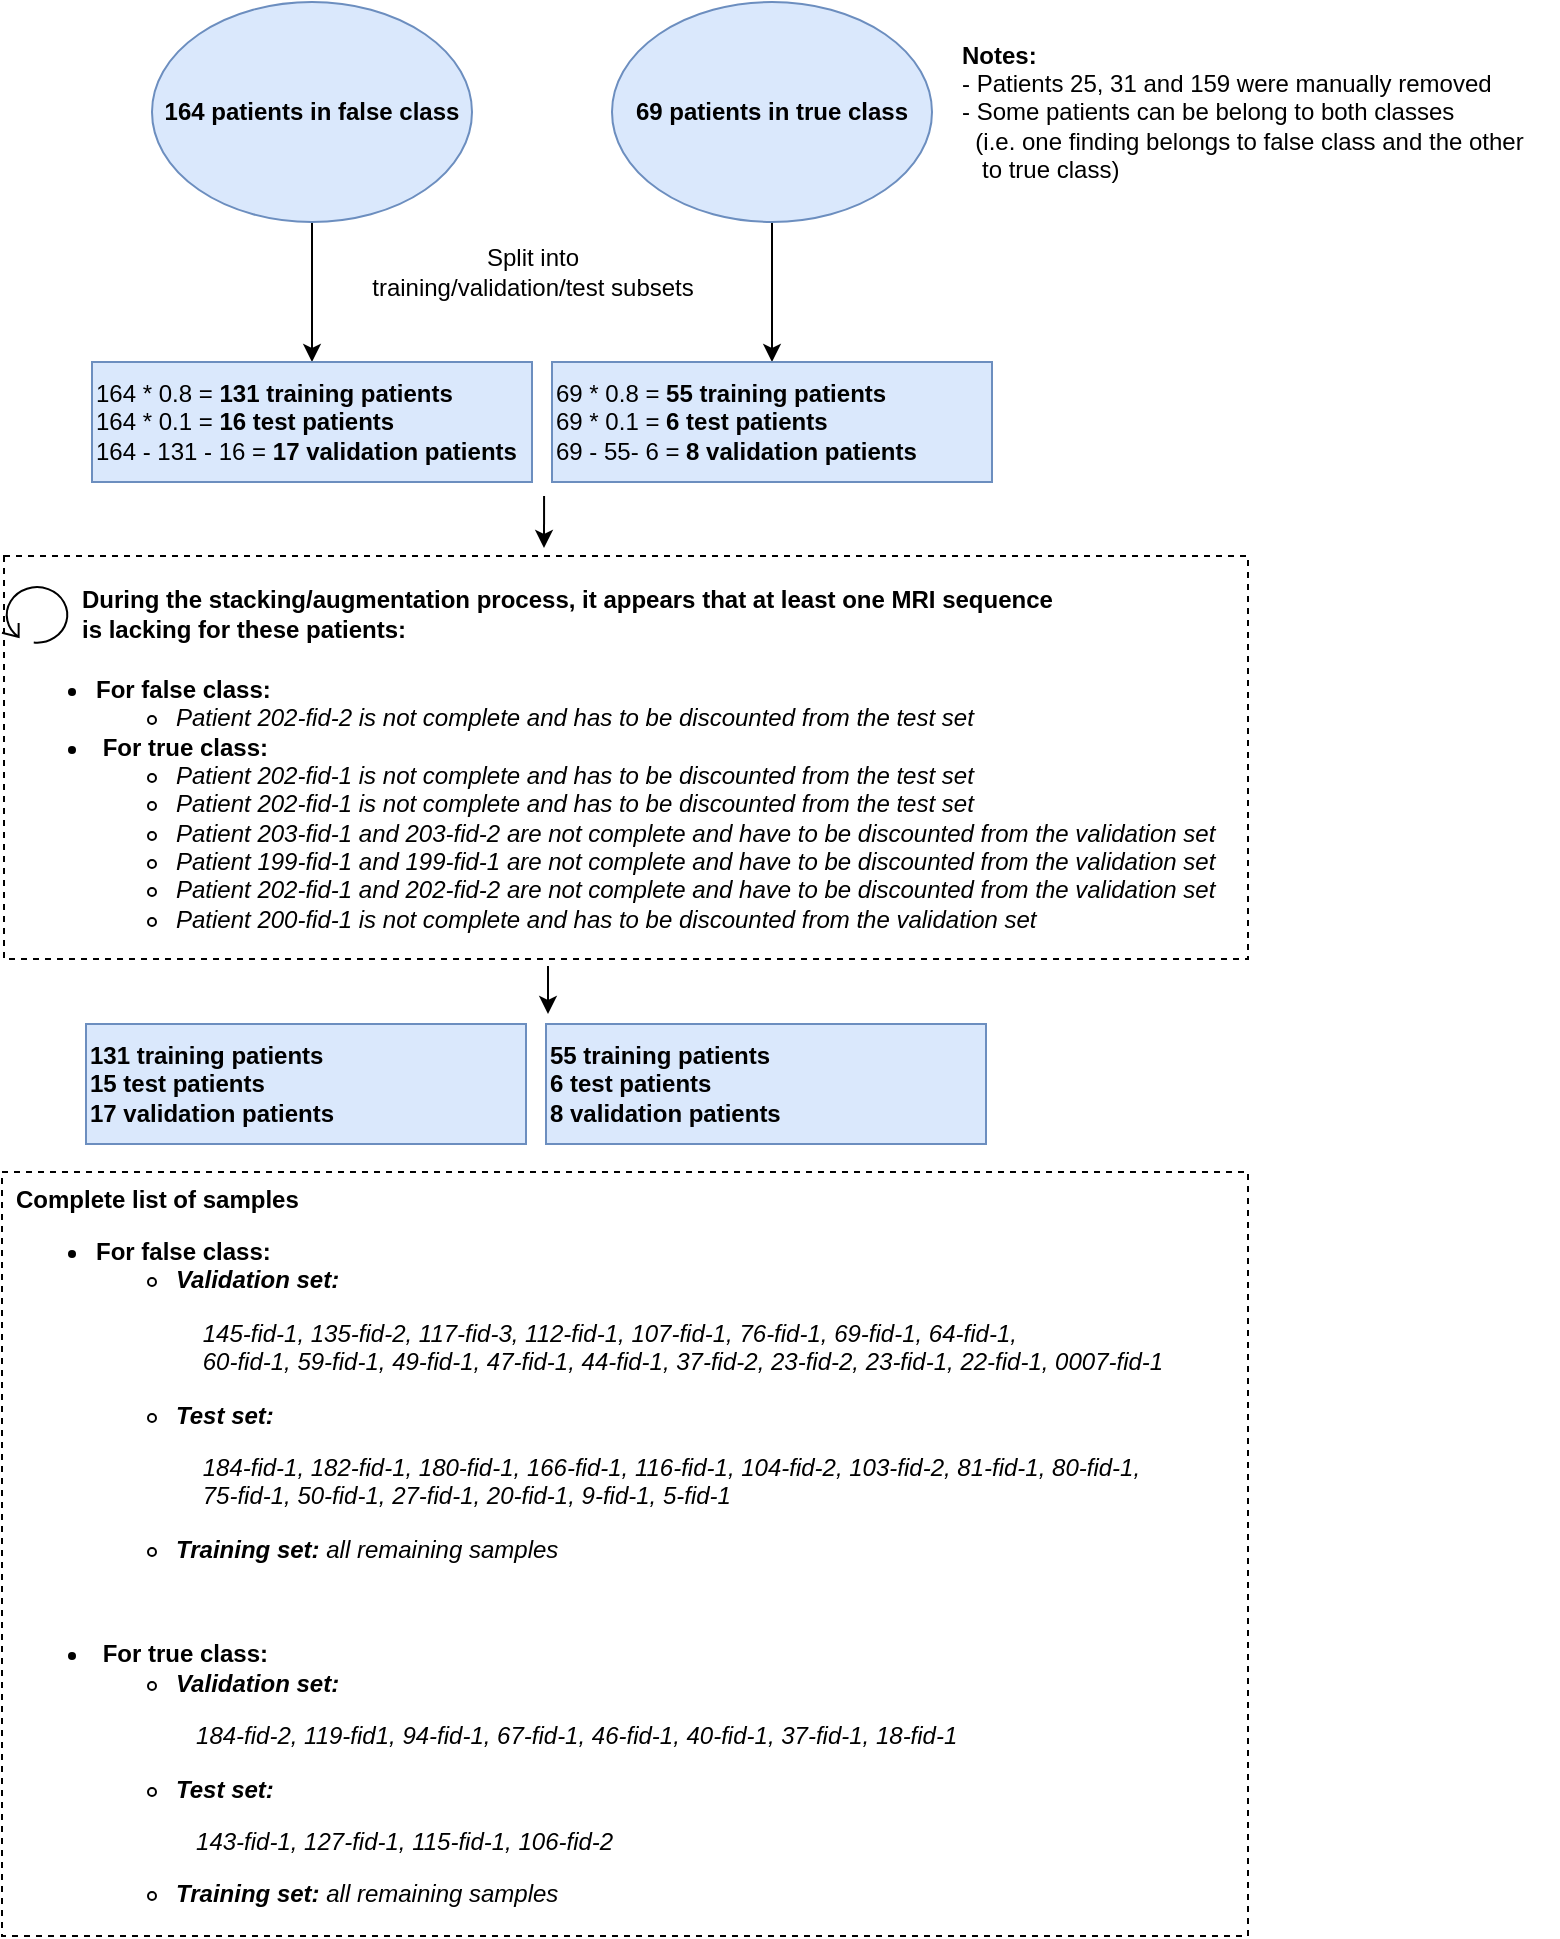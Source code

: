 <mxfile version="12.8.0" type="device"><diagram id="nuf4tR9KSPB1I1JbJZq6" name="Page-1"><mxGraphModel dx="1410" dy="728" grid="0" gridSize="10" guides="1" tooltips="1" connect="1" arrows="1" fold="1" page="1" pageScale="1" pageWidth="827" pageHeight="1169" math="0" shadow="0"><root><mxCell id="0"/><mxCell id="1" parent="0"/><mxCell id="O1R5RWDLm7pMYvYnzlYt-13" style="edgeStyle=orthogonalEdgeStyle;rounded=0;orthogonalLoop=1;jettySize=auto;html=1;exitX=0.5;exitY=1;exitDx=0;exitDy=0;" edge="1" parent="1" source="O1R5RWDLm7pMYvYnzlYt-10"><mxGeometry relative="1" as="geometry"><mxPoint x="157" y="210" as="targetPoint"/></mxGeometry></mxCell><mxCell id="O1R5RWDLm7pMYvYnzlYt-10" value="&lt;b&gt;164 patients in false class&lt;/b&gt;" style="ellipse;whiteSpace=wrap;html=1;fillColor=#dae8fc;strokeColor=#6c8ebf;" vertex="1" parent="1"><mxGeometry x="77" y="30" width="160" height="110" as="geometry"/></mxCell><mxCell id="O1R5RWDLm7pMYvYnzlYt-14" style="edgeStyle=orthogonalEdgeStyle;rounded=0;orthogonalLoop=1;jettySize=auto;html=1;exitX=0.5;exitY=1;exitDx=0;exitDy=0;" edge="1" parent="1" source="O1R5RWDLm7pMYvYnzlYt-11"><mxGeometry relative="1" as="geometry"><mxPoint x="387" y="210" as="targetPoint"/></mxGeometry></mxCell><mxCell id="O1R5RWDLm7pMYvYnzlYt-11" value="&lt;b&gt;69 patients in true class&lt;/b&gt;" style="ellipse;whiteSpace=wrap;html=1;fillColor=#dae8fc;strokeColor=#6c8ebf;" vertex="1" parent="1"><mxGeometry x="307" y="30" width="160" height="110" as="geometry"/></mxCell><mxCell id="O1R5RWDLm7pMYvYnzlYt-12" value="&lt;div align=&quot;left&quot;&gt;&lt;b&gt;Notes: &lt;/b&gt;&lt;br&gt;&lt;/div&gt;&lt;div align=&quot;left&quot;&gt;- Patients 25, 31 and 159 were manually removed&lt;/div&gt;&lt;div align=&quot;left&quot;&gt;- Some patients can be belong to both classes&lt;/div&gt;&lt;div align=&quot;left&quot;&gt;&amp;nbsp; (i.e. one finding belongs to false class and the other&lt;/div&gt;&lt;div align=&quot;left&quot;&gt;&amp;nbsp;&amp;nbsp; to true class)&lt;br&gt;&lt;/div&gt;" style="text;html=1;align=left;verticalAlign=middle;resizable=0;points=[];autosize=1;" vertex="1" parent="1"><mxGeometry x="480" y="45" width="300" height="80" as="geometry"/></mxCell><mxCell id="O1R5RWDLm7pMYvYnzlYt-16" value="&lt;div&gt;Split into &lt;br&gt;&lt;/div&gt;&lt;div&gt;training/validation/test subsets&lt;/div&gt;" style="text;html=1;align=center;verticalAlign=middle;resizable=0;points=[];autosize=1;" vertex="1" parent="1"><mxGeometry x="177" y="150" width="180" height="30" as="geometry"/></mxCell><mxCell id="O1R5RWDLm7pMYvYnzlYt-18" value="&lt;div align=&quot;left&quot;&gt;&lt;br&gt;&lt;/div&gt;&lt;div align=&quot;left&quot;&gt;&lt;br&gt;&lt;/div&gt;&lt;div align=&quot;left&quot;&gt;164 * 0.8 = &lt;b&gt;131 training patients&lt;/b&gt;&lt;/div&gt;&lt;div align=&quot;left&quot;&gt;164 * 0.1 = &lt;b&gt;16 test patients&lt;/b&gt;&lt;/div&gt;&lt;div align=&quot;left&quot;&gt;164 - 131 - 16 = &lt;b&gt;17 validation patients&lt;/b&gt;&lt;br&gt;&lt;/div&gt;&lt;div align=&quot;left&quot;&gt;&lt;br&gt;&lt;br&gt;&lt;/div&gt;" style="rounded=0;whiteSpace=wrap;html=1;align=left;fillColor=#dae8fc;strokeColor=#6c8ebf;" vertex="1" parent="1"><mxGeometry x="47" y="210" width="220" height="60" as="geometry"/></mxCell><mxCell id="O1R5RWDLm7pMYvYnzlYt-19" value="&lt;div align=&quot;left&quot;&gt;&lt;br&gt;&lt;/div&gt;&lt;div align=&quot;left&quot;&gt;&lt;br&gt;&lt;/div&gt;&lt;div align=&quot;left&quot;&gt;69 * 0.8 = &lt;b&gt;55 training patients&lt;/b&gt;&lt;/div&gt;&lt;div align=&quot;left&quot;&gt;69 * 0.1 = &lt;b&gt;6 test patients&lt;/b&gt;&lt;/div&gt;&lt;div align=&quot;left&quot;&gt;69 - 55- 6 = &lt;b&gt;8 validation patients&lt;/b&gt;&lt;br&gt;&lt;/div&gt;&lt;div align=&quot;left&quot;&gt;&lt;br&gt;&lt;br&gt;&lt;/div&gt;" style="rounded=0;whiteSpace=wrap;html=1;align=left;fillColor=#dae8fc;strokeColor=#6c8ebf;" vertex="1" parent="1"><mxGeometry x="277" y="210" width="220" height="60" as="geometry"/></mxCell><mxCell id="O1R5RWDLm7pMYvYnzlYt-20" value="" style="shape=mxgraph.bpmn.loop;html=1;outlineConnect=0;" vertex="1" parent="1"><mxGeometry x="2" y="321" width="34" height="30" as="geometry"/></mxCell><mxCell id="O1R5RWDLm7pMYvYnzlYt-21" value="&lt;div align=&quot;left&quot;&gt;&lt;b&gt;During the stacking/augmentation process, it appears that at least one MRI sequence&lt;/b&gt;&lt;/div&gt;&lt;div align=&quot;left&quot;&gt;&lt;b&gt; is lacking for these patients:&lt;/b&gt;&lt;/div&gt;" style="text;html=1;align=left;verticalAlign=middle;resizable=0;points=[];autosize=1;" vertex="1" parent="1"><mxGeometry x="40" y="321" width="500" height="30" as="geometry"/></mxCell><mxCell id="O1R5RWDLm7pMYvYnzlYt-22" value="&lt;div align=&quot;left&quot;&gt;&lt;ul&gt;&lt;li&gt;&lt;div&gt;&lt;b&gt;For false class:&lt;/b&gt;&lt;/div&gt;&lt;/li&gt;&lt;ul&gt;&lt;li&gt;&lt;i&gt;Patient 202-fid-2 is not complete and has to be discounted from the test set&lt;/i&gt;&lt;br&gt;&lt;/li&gt;&lt;/ul&gt;&lt;li&gt;&lt;div&gt;&lt;b&gt;&amp;nbsp;For true class:&lt;/b&gt;&lt;/div&gt;&lt;/li&gt;&lt;ul&gt;&lt;li&gt;&lt;i&gt;Patient 202-fid-1 is not complete and has to be discounted from the test set&lt;/i&gt;&lt;/li&gt;&lt;li&gt;&lt;i&gt;Patient 202-fid-1 is not complete and has to be discounted from the test set&lt;/i&gt;&lt;/li&gt;&lt;li&gt;&lt;div&gt;&lt;i&gt;Patient 203-fid-1 and 203-fid-2 are not complete and have to be discounted from the validation set&lt;/i&gt;&lt;/div&gt;&lt;/li&gt;&lt;li&gt;&lt;div&gt;&lt;i&gt;Patient 199-fid-1 and 199-fid-1 are not complete and have to be discounted from the validation set&lt;/i&gt;&lt;/div&gt;&lt;/li&gt;&lt;li&gt;&lt;div&gt;&lt;i&gt;Patient 202-fid-1 and 202-fid-2 are not complete and have to be discounted from the validation set&lt;/i&gt;&lt;/div&gt;&lt;/li&gt;&lt;li&gt;&lt;div&gt;&lt;i&gt;Patient 200-fid-1 is not complete and has to be discounted from the validation set&lt;/i&gt;&lt;br&gt;&lt;/div&gt;&lt;/li&gt;&lt;/ul&gt;&lt;/ul&gt;&lt;/div&gt;" style="text;html=1;align=left;verticalAlign=middle;resizable=0;points=[];autosize=1;" vertex="1" parent="1"><mxGeometry x="7" y="351" width="630" height="160" as="geometry"/></mxCell><mxCell id="O1R5RWDLm7pMYvYnzlYt-23" value="" style="endArrow=classic;html=1;exitX=-0.018;exitY=1.117;exitDx=0;exitDy=0;exitPerimeter=0;" edge="1" parent="1" source="O1R5RWDLm7pMYvYnzlYt-19"><mxGeometry width="50" height="50" relative="1" as="geometry"><mxPoint x="230" y="280" as="sourcePoint"/><mxPoint x="273" y="303" as="targetPoint"/></mxGeometry></mxCell><mxCell id="O1R5RWDLm7pMYvYnzlYt-26" value="&lt;div align=&quot;left&quot;&gt;&lt;br&gt;&lt;/div&gt;&lt;div align=&quot;left&quot;&gt;&lt;br&gt;&lt;/div&gt;&lt;div align=&quot;left&quot;&gt;&lt;b&gt;131 training patients&lt;/b&gt;&lt;/div&gt;&lt;div align=&quot;left&quot;&gt;&lt;b&gt;15 test patients&lt;/b&gt;&lt;/div&gt;&lt;div align=&quot;left&quot;&gt;&lt;b&gt;17 validation patients&lt;/b&gt;&lt;br&gt;&lt;/div&gt;&lt;div align=&quot;left&quot;&gt;&lt;br&gt;&lt;br&gt;&lt;/div&gt;" style="rounded=0;whiteSpace=wrap;html=1;align=left;fillColor=#dae8fc;strokeColor=#6c8ebf;" vertex="1" parent="1"><mxGeometry x="44" y="541" width="220" height="60" as="geometry"/></mxCell><mxCell id="O1R5RWDLm7pMYvYnzlYt-27" value="&lt;div align=&quot;left&quot;&gt;&lt;br&gt;&lt;/div&gt;&lt;div align=&quot;left&quot;&gt;&lt;br&gt;&lt;/div&gt;&lt;div align=&quot;left&quot;&gt;&lt;b&gt;55 training patients&lt;/b&gt;&lt;/div&gt;&lt;div align=&quot;left&quot;&gt;&lt;b&gt;6 test patients&lt;/b&gt;&lt;/div&gt;&lt;div align=&quot;left&quot;&gt;&lt;b&gt;8 validation patients&lt;/b&gt;&lt;br&gt;&lt;/div&gt;&lt;div align=&quot;left&quot;&gt;&lt;br&gt;&lt;br&gt;&lt;/div&gt;" style="rounded=0;whiteSpace=wrap;html=1;align=left;fillColor=#dae8fc;strokeColor=#6c8ebf;" vertex="1" parent="1"><mxGeometry x="274" y="541" width="220" height="60" as="geometry"/></mxCell><mxCell id="O1R5RWDLm7pMYvYnzlYt-34" value="" style="endArrow=classic;html=1;" edge="1" parent="1"><mxGeometry width="50" height="50" relative="1" as="geometry"><mxPoint x="275" y="512" as="sourcePoint"/><mxPoint x="275" y="536" as="targetPoint"/></mxGeometry></mxCell><mxCell id="O1R5RWDLm7pMYvYnzlYt-38" value="&lt;div align=&quot;left&quot;&gt;&lt;br&gt;&lt;/div&gt;&lt;div align=&quot;left&quot;&gt;&lt;b&gt;Complete list of samples&lt;/b&gt;&lt;br&gt;&lt;ul&gt;&lt;li&gt;&lt;div&gt;&lt;b&gt;For false class:&lt;/b&gt;&lt;/div&gt;&lt;/li&gt;&lt;ul&gt;&lt;li&gt;&lt;i&gt;&lt;b&gt;Validation set: &lt;/b&gt;&lt;br&gt;&lt;/i&gt;&lt;/li&gt;&lt;/ul&gt;&lt;/ul&gt;&lt;i&gt;&amp;nbsp;&amp;nbsp;&amp;nbsp;&amp;nbsp;&amp;nbsp;&amp;nbsp;&amp;nbsp;&amp;nbsp;&amp;nbsp;&amp;nbsp;&amp;nbsp;&amp;nbsp;&amp;nbsp;&amp;nbsp;&amp;nbsp;&amp;nbsp;&amp;nbsp;&amp;nbsp;&amp;nbsp;&amp;nbsp;&amp;nbsp;&amp;nbsp;&amp;nbsp;&amp;nbsp;&amp;nbsp;&amp;nbsp;&amp;nbsp; 145-fid-1, 135-fid-2, 117-fid-3, 112-fid-1, 107-fid-1, 76-fid-1, 69-fid-1, 64-fid-1,&lt;/i&gt;&lt;br&gt;&lt;i&gt;&amp;nbsp; &amp;nbsp; &amp;nbsp; &amp;nbsp; &amp;nbsp; &amp;nbsp; &amp;nbsp; &amp;nbsp; &amp;nbsp; &amp;nbsp; &amp;nbsp; &amp;nbsp; &amp;nbsp; &amp;nbsp; 60-fid-1, 59-fid-1, 49-fid-1, 47-fid-1, 44-fid-1, 37-fid-2, 23-fid-2, 23-fid-1, 22-fid-1, 0007-fid-1 &lt;br&gt;&lt;/i&gt;&lt;ul&gt;&lt;ul&gt;&lt;li&gt;&lt;i&gt;&lt;b&gt;Test set: &lt;/b&gt;&lt;br&gt;&lt;/i&gt;&lt;/li&gt;&lt;/ul&gt;&lt;/ul&gt;&lt;i&gt;&amp;nbsp;&amp;nbsp;&amp;nbsp;&amp;nbsp;&amp;nbsp;&amp;nbsp;&amp;nbsp;&amp;nbsp;&amp;nbsp;&amp;nbsp;&amp;nbsp;&amp;nbsp;&amp;nbsp;&amp;nbsp;&amp;nbsp;&amp;nbsp;&amp;nbsp;&amp;nbsp;&amp;nbsp;&amp;nbsp;&amp;nbsp;&amp;nbsp;&amp;nbsp;&amp;nbsp;&amp;nbsp;&amp;nbsp;&amp;nbsp; 184-fid-1, 182-fid-1, 180-fid-1, 166-fid-1, 116-fid-1, 104-fid-2, 103-fid-2, 81-fid-1, 80-fid-1,&lt;/i&gt;&lt;/div&gt;&lt;div align=&quot;left&quot;&gt;&lt;i&gt;&amp;nbsp;&amp;nbsp;&amp;nbsp;&amp;nbsp;&amp;nbsp;&amp;nbsp;&amp;nbsp;&amp;nbsp;&amp;nbsp;&amp;nbsp;&amp;nbsp;&amp;nbsp;&amp;nbsp;&amp;nbsp;&amp;nbsp;&amp;nbsp;&amp;nbsp;&amp;nbsp;&amp;nbsp;&amp;nbsp;&amp;nbsp;&amp;nbsp;&amp;nbsp;&amp;nbsp;&amp;nbsp;&amp;nbsp;&amp;nbsp; 75-fid-1, 50-fid-1, 27-fid-1, 20-fid-1, 9-fid-1, 5-fid-1 &lt;br&gt;&lt;/i&gt;&lt;ul&gt;&lt;ul&gt;&lt;li&gt;&lt;i&gt;&lt;b&gt;Training set: &lt;/b&gt;all remaining samples&lt;/i&gt;&lt;/li&gt;&lt;/ul&gt;&lt;/ul&gt;&lt;div&gt;&lt;br&gt;&lt;/div&gt;&lt;ul&gt;&lt;li&gt;&lt;div&gt;&lt;b&gt;&amp;nbsp;For true class:&lt;/b&gt;&lt;/div&gt;&lt;/li&gt;&lt;ul&gt;&lt;li&gt;&lt;b&gt;&lt;i&gt;Validation set:&lt;/i&gt;&lt;/b&gt;&lt;/li&gt;&lt;/ul&gt;&lt;/ul&gt;&lt;i&gt;&amp;nbsp; &amp;nbsp; &amp;nbsp; &amp;nbsp; &amp;nbsp; &amp;nbsp; &amp;nbsp; &amp;nbsp; &amp;nbsp; &amp;nbsp; &amp;nbsp; &amp;nbsp; &amp;nbsp;&amp;nbsp; 184-fid-2, 119-fid1, 94-fid-1, 67-fid-1, 46-fid-1, 40-fid-1, 37-fid-1, 18-fid-1&lt;br&gt;&lt;/i&gt;&lt;ul&gt;&lt;ul&gt;&lt;li&gt;&lt;i&gt;&lt;b&gt;Test set: &lt;/b&gt;&lt;br&gt;&lt;/i&gt;&lt;/li&gt;&lt;/ul&gt;&lt;/ul&gt;&lt;i&gt;&amp;nbsp;&amp;nbsp;&amp;nbsp;&amp;nbsp;&amp;nbsp;&amp;nbsp;&amp;nbsp;&amp;nbsp;&amp;nbsp;&amp;nbsp;&amp;nbsp;&amp;nbsp;&amp;nbsp;&amp;nbsp;&amp;nbsp;&amp;nbsp;&amp;nbsp;&amp;nbsp;&amp;nbsp;&amp;nbsp;&amp;nbsp;&amp;nbsp;&amp;nbsp;&amp;nbsp;&amp;nbsp;&amp;nbsp; 143-fid-1, 127-fid-1, 115-fid-1, 106-fid-2&lt;br&gt;&lt;/i&gt;&lt;ul&gt;&lt;ul&gt;&lt;li&gt;&lt;i&gt;&lt;b&gt;Training set:&lt;/b&gt; all remaining samples&lt;br&gt;&lt;/i&gt;&lt;/li&gt;&lt;/ul&gt;&lt;/ul&gt;&lt;/div&gt;" style="text;html=1;align=left;verticalAlign=middle;resizable=0;points=[];autosize=1;" vertex="1" parent="1"><mxGeometry x="7" y="606" width="590" height="390" as="geometry"/></mxCell><mxCell id="O1R5RWDLm7pMYvYnzlYt-40" value="" style="rounded=0;whiteSpace=wrap;html=1;fillColor=none;gradientColor=none;fontColor=none;dashed=1;" vertex="1" parent="1"><mxGeometry x="2" y="615" width="623" height="382" as="geometry"/></mxCell><mxCell id="O1R5RWDLm7pMYvYnzlYt-41" value="" style="rounded=0;whiteSpace=wrap;html=1;fillColor=none;gradientColor=none;fontColor=none;dashed=1;" vertex="1" parent="1"><mxGeometry x="3" y="307" width="622" height="201.5" as="geometry"/></mxCell></root></mxGraphModel></diagram></mxfile>